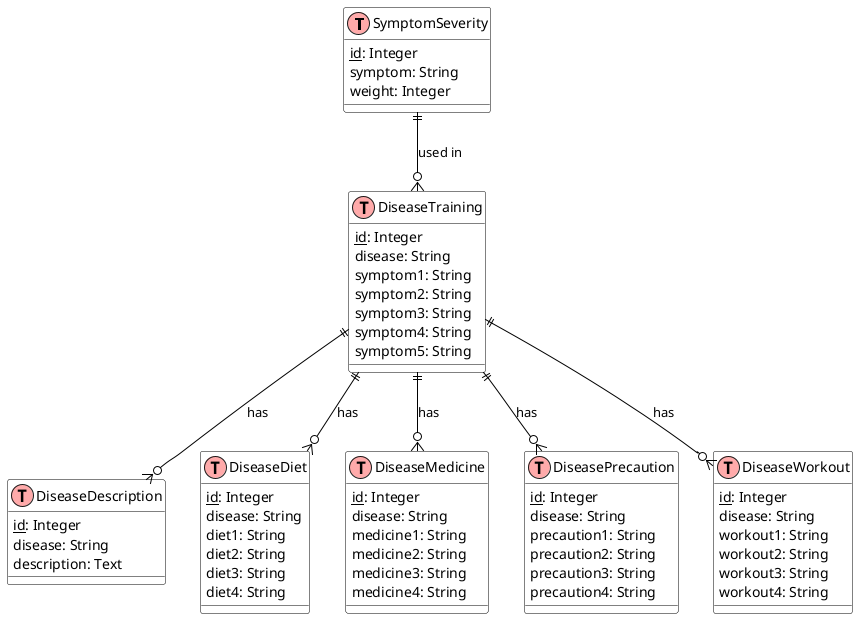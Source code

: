 @startuml Disease Prediction System ER Diagram

!define table(x) class x << (T,#FFAAAA) >>
!define primary_key(x) <u>x</u>
!define foreign_key(x) #x#

skinparam class {
    BackgroundColor White
    ArrowColor Black
    BorderColor Black
}

table(SymptomSeverity) {
    primary_key(id): Integer
    symptom: String
    weight: Integer
}

table(DiseaseTraining) {
    primary_key(id): Integer
    disease: String
    symptom1: String
    symptom2: String
    symptom3: String
    symptom4: String
    symptom5: String
}

table(DiseaseDescription) {
    primary_key(id): Integer
    disease: String
    description: Text
}

table(DiseaseDiet) {
    primary_key(id): Integer
    disease: String
    diet1: String
    diet2: String
    diet3: String
    diet4: String
}

table(DiseaseMedicine) {
    primary_key(id): Integer
    disease: String
    medicine1: String
    medicine2: String
    medicine3: String
    medicine4: String
}

table(DiseasePrecaution) {
    primary_key(id): Integer
    disease: String
    precaution1: String
    precaution2: String
    precaution3: String
    precaution4: String
}

table(DiseaseWorkout) {
    primary_key(id): Integer
    disease: String
    workout1: String
    workout2: String
    workout3: String
    workout4: String
}

DiseaseTraining ||--o{ DiseaseDescription : "has"
DiseaseTraining ||--o{ DiseaseDiet : "has"
DiseaseTraining ||--o{ DiseaseMedicine : "has"
DiseaseTraining ||--o{ DiseasePrecaution : "has"
DiseaseTraining ||--o{ DiseaseWorkout : "has"
SymptomSeverity ||--o{ DiseaseTraining : "used in"

@enduml 